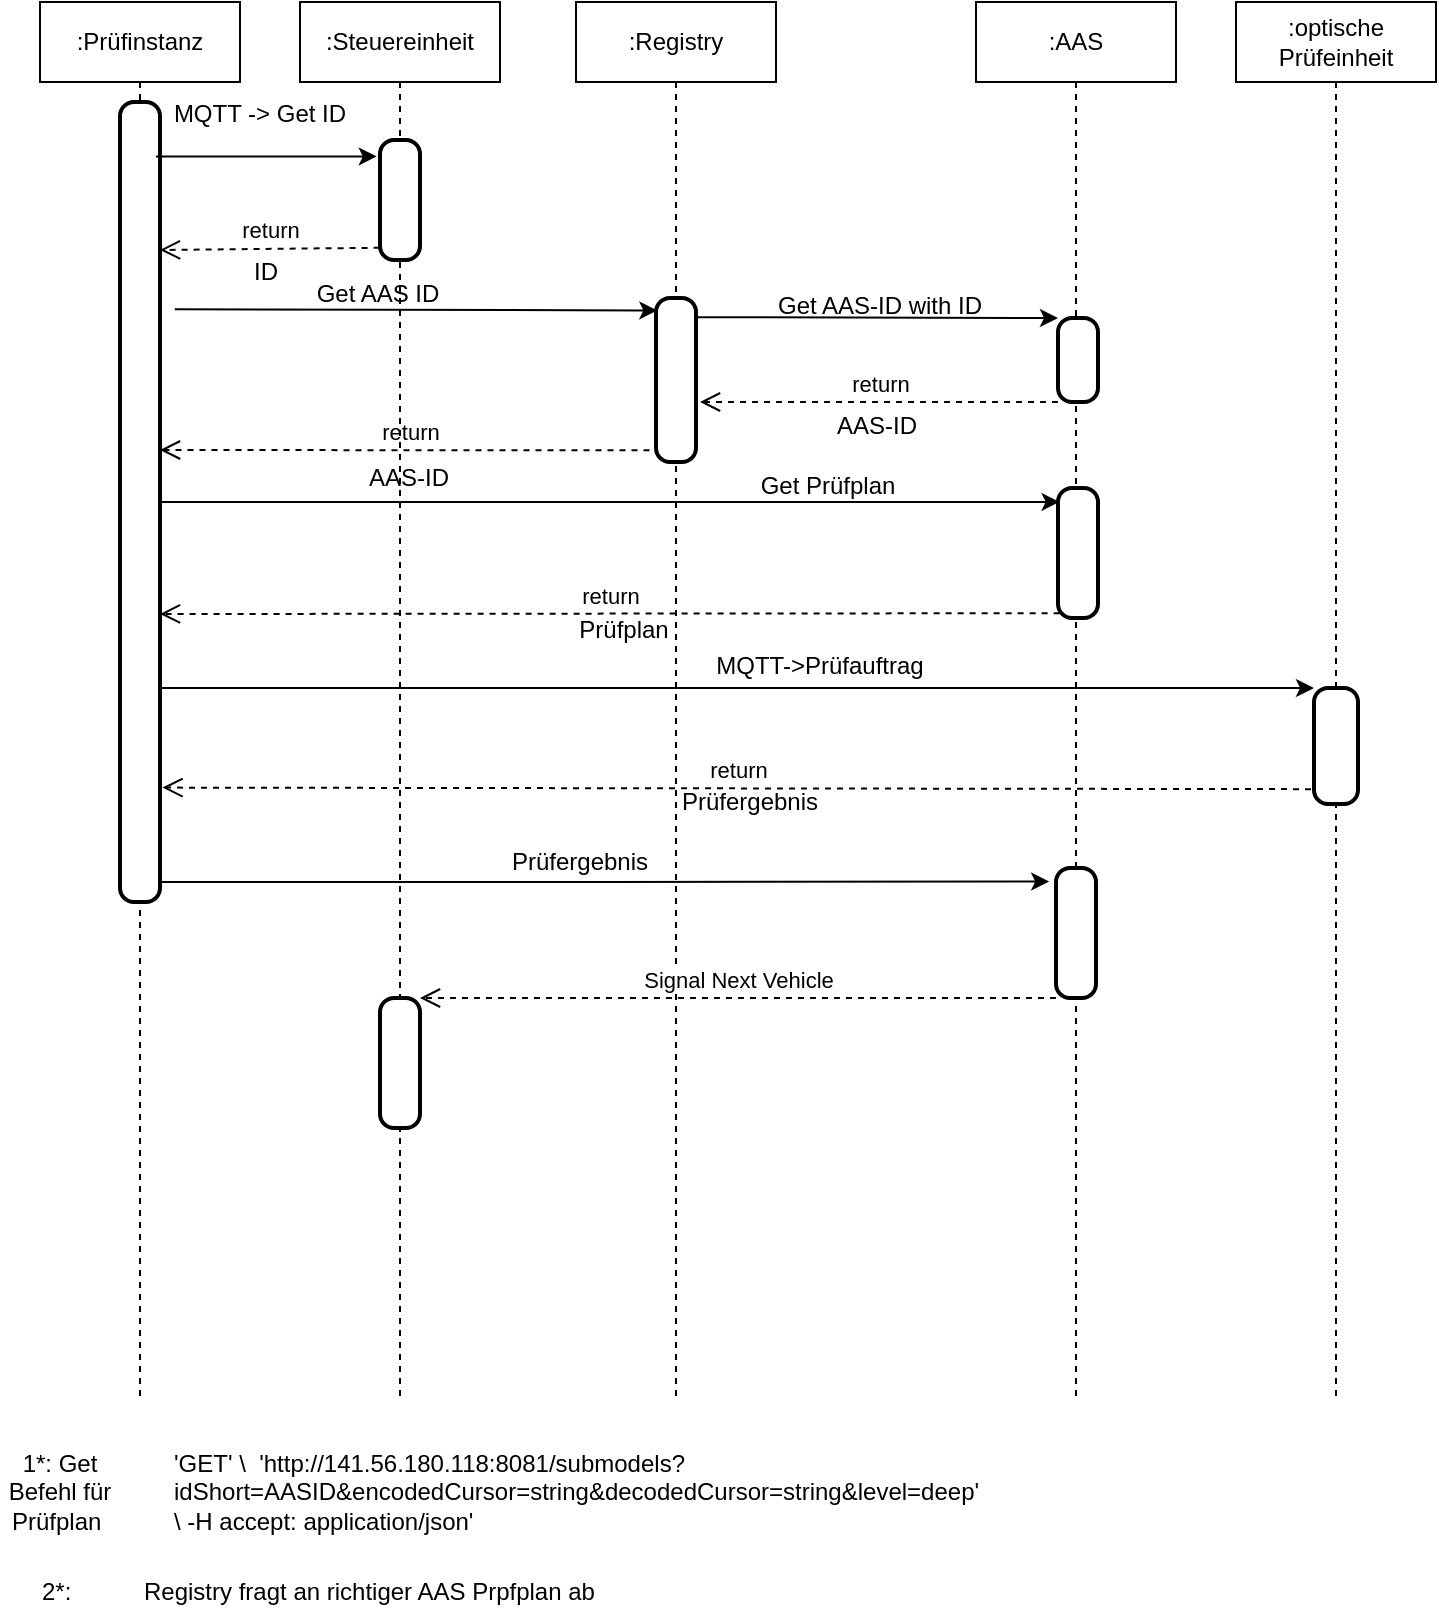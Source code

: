<mxfile version="24.2.8" type="device">
  <diagram name="Seite-1" id="_n6qNZYTXdVHBTKg2dZ6">
    <mxGraphModel dx="1023" dy="588" grid="1" gridSize="10" guides="1" tooltips="1" connect="1" arrows="1" fold="1" page="1" pageScale="1" pageWidth="827" pageHeight="1169" math="0" shadow="0">
      <root>
        <mxCell id="0" />
        <mxCell id="1" parent="0" />
        <mxCell id="hyln0Gt6EnGzPxfGqNVm-5" value=":Registry" style="shape=umlLifeline;perimeter=lifelinePerimeter;whiteSpace=wrap;html=1;container=1;dropTarget=0;collapsible=0;recursiveResize=0;outlineConnect=0;portConstraint=eastwest;newEdgeStyle={&quot;curved&quot;:0,&quot;rounded&quot;:0};" vertex="1" parent="1">
          <mxGeometry x="348" y="40" width="100" height="700" as="geometry" />
        </mxCell>
        <mxCell id="hyln0Gt6EnGzPxfGqNVm-6" value=":Prüfinstanz" style="shape=umlLifeline;perimeter=lifelinePerimeter;whiteSpace=wrap;html=1;container=1;dropTarget=0;collapsible=0;recursiveResize=0;outlineConnect=0;portConstraint=eastwest;newEdgeStyle={&quot;curved&quot;:0,&quot;rounded&quot;:0};" vertex="1" parent="1">
          <mxGeometry x="80" y="40" width="100" height="700" as="geometry" />
        </mxCell>
        <mxCell id="hyln0Gt6EnGzPxfGqNVm-7" value=":AAS" style="shape=umlLifeline;perimeter=lifelinePerimeter;whiteSpace=wrap;html=1;container=1;dropTarget=0;collapsible=0;recursiveResize=0;outlineConnect=0;portConstraint=eastwest;newEdgeStyle={&quot;curved&quot;:0,&quot;rounded&quot;:0};" vertex="1" parent="1">
          <mxGeometry x="548" y="40" width="100" height="700" as="geometry" />
        </mxCell>
        <mxCell id="hyln0Gt6EnGzPxfGqNVm-58" style="edgeStyle=orthogonalEdgeStyle;rounded=0;orthogonalLoop=1;jettySize=auto;html=1;exitX=1;exitY=0.5;exitDx=0;exitDy=0;entryX=0.04;entryY=0.107;entryDx=0;entryDy=0;entryPerimeter=0;" edge="1" parent="1" source="hyln0Gt6EnGzPxfGqNVm-8" target="hyln0Gt6EnGzPxfGqNVm-57">
          <mxGeometry relative="1" as="geometry" />
        </mxCell>
        <mxCell id="hyln0Gt6EnGzPxfGqNVm-8" value="" style="rounded=1;whiteSpace=wrap;html=1;absoluteArcSize=1;arcSize=14;strokeWidth=2;" vertex="1" parent="1">
          <mxGeometry x="120" y="90" width="20" height="400" as="geometry" />
        </mxCell>
        <mxCell id="hyln0Gt6EnGzPxfGqNVm-9" value="return" style="html=1;verticalAlign=bottom;endArrow=open;dashed=1;endSize=8;curved=0;rounded=0;exitX=0;exitY=1;exitDx=0;exitDy=0;" edge="1" parent="1" source="hyln0Gt6EnGzPxfGqNVm-44">
          <mxGeometry relative="1" as="geometry">
            <mxPoint x="394" y="355.04" as="sourcePoint" />
            <mxPoint x="410" y="240" as="targetPoint" />
          </mxGeometry>
        </mxCell>
        <mxCell id="hyln0Gt6EnGzPxfGqNVm-10" value="return" style="html=1;verticalAlign=bottom;endArrow=open;dashed=1;endSize=8;curved=0;rounded=0;exitX=0.138;exitY=0.929;exitDx=0;exitDy=0;exitPerimeter=0;" edge="1" parent="1" source="hyln0Gt6EnGzPxfGqNVm-13">
          <mxGeometry x="0.003" relative="1" as="geometry">
            <mxPoint x="588" y="302.5" as="sourcePoint" />
            <mxPoint x="140" y="264" as="targetPoint" />
            <mxPoint as="offset" />
          </mxGeometry>
        </mxCell>
        <mxCell id="hyln0Gt6EnGzPxfGqNVm-11" value="" style="endArrow=classic;html=1;rounded=0;exitX=1.371;exitY=0.259;exitDx=0;exitDy=0;entryX=0.033;entryY=0.076;entryDx=0;entryDy=0;entryPerimeter=0;exitPerimeter=0;" edge="1" parent="1" source="hyln0Gt6EnGzPxfGqNVm-8" target="hyln0Gt6EnGzPxfGqNVm-13">
          <mxGeometry width="50" height="50" relative="1" as="geometry">
            <mxPoint x="140" y="236.024" as="sourcePoint" />
            <mxPoint x="340" y="240" as="targetPoint" />
          </mxGeometry>
        </mxCell>
        <mxCell id="hyln0Gt6EnGzPxfGqNVm-12" value="" style="endArrow=classic;html=1;rounded=0;entryX=0;entryY=0;entryDx=0;entryDy=0;exitX=0.767;exitY=0.117;exitDx=0;exitDy=0;exitPerimeter=0;" edge="1" parent="1" source="hyln0Gt6EnGzPxfGqNVm-13" target="hyln0Gt6EnGzPxfGqNVm-44">
          <mxGeometry width="50" height="50" relative="1" as="geometry">
            <mxPoint x="398" y="254" as="sourcePoint" />
            <mxPoint x="540" y="260" as="targetPoint" />
          </mxGeometry>
        </mxCell>
        <mxCell id="hyln0Gt6EnGzPxfGqNVm-13" value="" style="rounded=1;whiteSpace=wrap;html=1;absoluteArcSize=1;arcSize=14;strokeWidth=2;" vertex="1" parent="1">
          <mxGeometry x="388" y="188" width="20" height="82" as="geometry" />
        </mxCell>
        <mxCell id="hyln0Gt6EnGzPxfGqNVm-16" value="&lt;div&gt;&#39;GET&#39; \&lt;span style=&quot;background-color: initial;&quot;&gt;&amp;nbsp; &#39;http://141.56.180.118:8081/submodels?idShort=AASID&amp;amp;encodedCursor=string&amp;amp;decodedCursor=string&amp;amp;level=deep&#39; \&lt;/span&gt;&lt;span style=&quot;background-color: initial;&quot;&gt;&amp;nbsp;-H accept: application/json&#39;&lt;/span&gt;&lt;/div&gt;" style="text;html=1;align=left;verticalAlign=middle;whiteSpace=wrap;rounded=0;" vertex="1" parent="1">
          <mxGeometry x="145" y="770" width="303" height="30" as="geometry" />
        </mxCell>
        <mxCell id="hyln0Gt6EnGzPxfGqNVm-17" value="Get AAS ID" style="text;html=1;align=center;verticalAlign=middle;whiteSpace=wrap;rounded=0;" vertex="1" parent="1">
          <mxGeometry x="204" y="176" width="90" height="20" as="geometry" />
        </mxCell>
        <mxCell id="hyln0Gt6EnGzPxfGqNVm-20" value="1*: Get Befehl für Prüfplan&amp;nbsp;" style="text;html=1;align=center;verticalAlign=middle;whiteSpace=wrap;rounded=0;" vertex="1" parent="1">
          <mxGeometry x="60" y="770" width="60" height="30" as="geometry" />
        </mxCell>
        <mxCell id="hyln0Gt6EnGzPxfGqNVm-24" value="Get AAS-ID with ID" style="text;html=1;align=center;verticalAlign=middle;whiteSpace=wrap;rounded=0;" vertex="1" parent="1">
          <mxGeometry x="440" y="177" width="120" height="30" as="geometry" />
        </mxCell>
        <mxCell id="hyln0Gt6EnGzPxfGqNVm-26" value="2*:&amp;nbsp;" style="text;html=1;align=center;verticalAlign=middle;whiteSpace=wrap;rounded=0;" vertex="1" parent="1">
          <mxGeometry x="60" y="820" width="60" height="30" as="geometry" />
        </mxCell>
        <mxCell id="hyln0Gt6EnGzPxfGqNVm-28" value="Registry fragt an richtiger AAS Prpfplan ab" style="text;html=1;align=left;verticalAlign=middle;whiteSpace=wrap;rounded=0;" vertex="1" parent="1">
          <mxGeometry x="130" y="820" width="300" height="30" as="geometry" />
        </mxCell>
        <mxCell id="hyln0Gt6EnGzPxfGqNVm-29" value="AAS-ID" style="text;html=1;align=center;verticalAlign=middle;whiteSpace=wrap;rounded=0;" vertex="1" parent="1">
          <mxGeometry x="437" y="237" width="123" height="30" as="geometry" />
        </mxCell>
        <mxCell id="hyln0Gt6EnGzPxfGqNVm-33" value="AAS-ID" style="text;html=1;align=center;verticalAlign=middle;whiteSpace=wrap;rounded=0;" vertex="1" parent="1">
          <mxGeometry x="216" y="263" width="97" height="30" as="geometry" />
        </mxCell>
        <mxCell id="hyln0Gt6EnGzPxfGqNVm-34" value=":optische Prüfeinheit" style="shape=umlLifeline;perimeter=lifelinePerimeter;whiteSpace=wrap;html=1;container=1;dropTarget=0;collapsible=0;recursiveResize=0;outlineConnect=0;portConstraint=eastwest;newEdgeStyle={&quot;curved&quot;:0,&quot;rounded&quot;:0};" vertex="1" parent="1">
          <mxGeometry x="678" y="40" width="100" height="700" as="geometry" />
        </mxCell>
        <mxCell id="hyln0Gt6EnGzPxfGqNVm-36" value="" style="endArrow=classic;html=1;rounded=0;entryX=0;entryY=0;entryDx=0;entryDy=0;" edge="1" parent="1" target="hyln0Gt6EnGzPxfGqNVm-46">
          <mxGeometry width="50" height="50" relative="1" as="geometry">
            <mxPoint x="140" y="383" as="sourcePoint" />
            <mxPoint x="717" y="480.38" as="targetPoint" />
            <Array as="points" />
          </mxGeometry>
        </mxCell>
        <mxCell id="hyln0Gt6EnGzPxfGqNVm-37" value="MQTT-&amp;gt;Prüfauftrag" style="text;html=1;align=center;verticalAlign=middle;whiteSpace=wrap;rounded=0;" vertex="1" parent="1">
          <mxGeometry x="380" y="357" width="180" height="30" as="geometry" />
        </mxCell>
        <mxCell id="hyln0Gt6EnGzPxfGqNVm-39" value="return" style="html=1;verticalAlign=bottom;endArrow=open;dashed=1;endSize=8;curved=0;rounded=0;entryX=1.062;entryY=0.857;entryDx=0;entryDy=0;entryPerimeter=0;exitX=-0.067;exitY=0.872;exitDx=0;exitDy=0;exitPerimeter=0;" edge="1" parent="1" source="hyln0Gt6EnGzPxfGqNVm-46" target="hyln0Gt6EnGzPxfGqNVm-8">
          <mxGeometry relative="1" as="geometry">
            <mxPoint x="717" y="498" as="sourcePoint" />
            <mxPoint x="136" y="499.66" as="targetPoint" />
          </mxGeometry>
        </mxCell>
        <mxCell id="hyln0Gt6EnGzPxfGqNVm-40" value="Prüfplan" style="text;html=1;align=center;verticalAlign=middle;whiteSpace=wrap;rounded=0;" vertex="1" parent="1">
          <mxGeometry x="307" y="339" width="130" height="30" as="geometry" />
        </mxCell>
        <mxCell id="hyln0Gt6EnGzPxfGqNVm-42" value=":Steuereinheit" style="shape=umlLifeline;perimeter=lifelinePerimeter;whiteSpace=wrap;html=1;container=1;dropTarget=0;collapsible=0;recursiveResize=0;outlineConnect=0;portConstraint=eastwest;newEdgeStyle={&quot;curved&quot;:0,&quot;rounded&quot;:0};" vertex="1" parent="1">
          <mxGeometry x="210" y="40" width="100" height="700" as="geometry" />
        </mxCell>
        <mxCell id="hyln0Gt6EnGzPxfGqNVm-43" value="" style="rounded=1;whiteSpace=wrap;html=1;absoluteArcSize=1;arcSize=14;strokeWidth=2;" vertex="1" parent="1">
          <mxGeometry x="250" y="109" width="20" height="60" as="geometry" />
        </mxCell>
        <mxCell id="hyln0Gt6EnGzPxfGqNVm-44" value="" style="rounded=1;whiteSpace=wrap;html=1;absoluteArcSize=1;arcSize=14;strokeWidth=2;" vertex="1" parent="1">
          <mxGeometry x="589" y="198" width="20" height="42" as="geometry" />
        </mxCell>
        <mxCell id="hyln0Gt6EnGzPxfGqNVm-46" value="" style="rounded=1;whiteSpace=wrap;html=1;absoluteArcSize=1;arcSize=14;strokeWidth=2;" vertex="1" parent="1">
          <mxGeometry x="717" y="383" width="22" height="58" as="geometry" />
        </mxCell>
        <mxCell id="hyln0Gt6EnGzPxfGqNVm-47" value="" style="endArrow=classic;html=1;rounded=0;entryX=-0.081;entryY=0.137;entryDx=0;entryDy=0;exitX=0.9;exitY=0.139;exitDx=0;exitDy=0;exitPerimeter=0;entryPerimeter=0;" edge="1" parent="1" target="hyln0Gt6EnGzPxfGqNVm-43">
          <mxGeometry width="50" height="50" relative="1" as="geometry">
            <mxPoint x="138" y="117.256" as="sourcePoint" />
            <mxPoint x="250" y="117.5" as="targetPoint" />
          </mxGeometry>
        </mxCell>
        <mxCell id="hyln0Gt6EnGzPxfGqNVm-48" value="MQTT -&amp;gt; Get ID" style="text;html=1;align=center;verticalAlign=middle;whiteSpace=wrap;rounded=0;" vertex="1" parent="1">
          <mxGeometry x="140" y="81" width="100" height="30" as="geometry" />
        </mxCell>
        <mxCell id="hyln0Gt6EnGzPxfGqNVm-49" value="return" style="html=1;verticalAlign=bottom;endArrow=open;dashed=1;endSize=8;curved=0;rounded=0;exitX=-0.01;exitY=0.898;exitDx=0;exitDy=0;exitPerimeter=0;" edge="1" parent="1" source="hyln0Gt6EnGzPxfGqNVm-43">
          <mxGeometry relative="1" as="geometry">
            <mxPoint x="244" y="195.65" as="sourcePoint" />
            <mxPoint x="140" y="164" as="targetPoint" />
          </mxGeometry>
        </mxCell>
        <mxCell id="hyln0Gt6EnGzPxfGqNVm-54" value="ID" style="text;html=1;align=center;verticalAlign=middle;whiteSpace=wrap;rounded=0;" vertex="1" parent="1">
          <mxGeometry x="163" y="160" width="60" height="30" as="geometry" />
        </mxCell>
        <mxCell id="hyln0Gt6EnGzPxfGqNVm-57" value="" style="rounded=1;whiteSpace=wrap;html=1;absoluteArcSize=1;arcSize=14;strokeWidth=2;" vertex="1" parent="1">
          <mxGeometry x="589" y="283" width="20" height="65" as="geometry" />
        </mxCell>
        <mxCell id="hyln0Gt6EnGzPxfGqNVm-59" value="Get Prüfplan" style="text;html=1;align=center;verticalAlign=middle;whiteSpace=wrap;rounded=0;" vertex="1" parent="1">
          <mxGeometry x="430" y="267" width="88" height="30" as="geometry" />
        </mxCell>
        <mxCell id="hyln0Gt6EnGzPxfGqNVm-60" value="return" style="html=1;verticalAlign=bottom;endArrow=open;dashed=1;endSize=8;curved=0;rounded=0;exitX=0.04;exitY=0.871;exitDx=0;exitDy=0;exitPerimeter=0;" edge="1" parent="1">
          <mxGeometry relative="1" as="geometry">
            <mxPoint x="589.8" y="345.615" as="sourcePoint" />
            <mxPoint x="140" y="346" as="targetPoint" />
          </mxGeometry>
        </mxCell>
        <mxCell id="hyln0Gt6EnGzPxfGqNVm-61" value="Prüfergebnis" style="text;html=1;align=center;verticalAlign=middle;whiteSpace=wrap;rounded=0;" vertex="1" parent="1">
          <mxGeometry x="405" y="425" width="60" height="30" as="geometry" />
        </mxCell>
        <mxCell id="hyln0Gt6EnGzPxfGqNVm-65" value="" style="rounded=1;whiteSpace=wrap;html=1;absoluteArcSize=1;arcSize=14;strokeWidth=2;" vertex="1" parent="1">
          <mxGeometry x="588" y="473" width="20" height="65" as="geometry" />
        </mxCell>
        <mxCell id="hyln0Gt6EnGzPxfGqNVm-67" style="edgeStyle=orthogonalEdgeStyle;rounded=0;orthogonalLoop=1;jettySize=auto;html=1;exitX=1.014;exitY=0.975;exitDx=0;exitDy=0;entryX=-0.171;entryY=0.104;entryDx=0;entryDy=0;exitPerimeter=0;entryPerimeter=0;" edge="1" parent="1" source="hyln0Gt6EnGzPxfGqNVm-8" target="hyln0Gt6EnGzPxfGqNVm-65">
          <mxGeometry relative="1" as="geometry">
            <mxPoint x="153" y="487.74" as="sourcePoint" />
            <mxPoint x="599" y="486.74" as="targetPoint" />
          </mxGeometry>
        </mxCell>
        <mxCell id="hyln0Gt6EnGzPxfGqNVm-71" value="Prüfergebnis" style="text;html=1;align=center;verticalAlign=middle;whiteSpace=wrap;rounded=0;" vertex="1" parent="1">
          <mxGeometry x="320" y="455" width="60" height="30" as="geometry" />
        </mxCell>
        <mxCell id="hyln0Gt6EnGzPxfGqNVm-74" value="" style="rounded=1;whiteSpace=wrap;html=1;absoluteArcSize=1;arcSize=14;strokeWidth=2;" vertex="1" parent="1">
          <mxGeometry x="250" y="538" width="20" height="65" as="geometry" />
        </mxCell>
        <mxCell id="hyln0Gt6EnGzPxfGqNVm-75" value="Signal Next Vehicle" style="html=1;verticalAlign=bottom;endArrow=open;dashed=1;endSize=8;curved=0;rounded=0;entryX=1;entryY=0;entryDx=0;entryDy=0;exitX=0;exitY=1;exitDx=0;exitDy=0;" edge="1" parent="1" source="hyln0Gt6EnGzPxfGqNVm-65" target="hyln0Gt6EnGzPxfGqNVm-74">
          <mxGeometry relative="1" as="geometry">
            <mxPoint x="665" y="591" as="sourcePoint" />
            <mxPoint x="90" y="590" as="targetPoint" />
          </mxGeometry>
        </mxCell>
      </root>
    </mxGraphModel>
  </diagram>
</mxfile>
